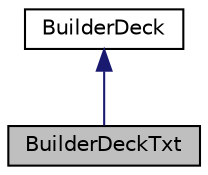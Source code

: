 digraph "BuilderDeckTxt"
{
  edge [fontname="Helvetica",fontsize="10",labelfontname="Helvetica",labelfontsize="10"];
  node [fontname="Helvetica",fontsize="10",shape=record];
  Node1 [label="BuilderDeckTxt",height=0.2,width=0.4,color="black", fillcolor="grey75", style="filled" fontcolor="black"];
  Node2 -> Node1 [dir="back",color="midnightblue",fontsize="10",style="solid"];
  Node2 [label="BuilderDeck",height=0.2,width=0.4,color="black", fillcolor="white", style="filled",URL="$class_builder_deck.html",tooltip="Classe BuilderDeck qui permet de charger en memoire un deck composé de carte à partir de fichiers txt..."];
}
